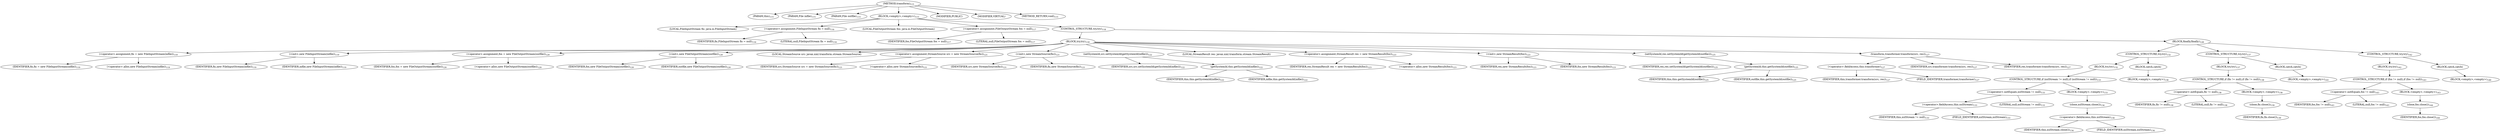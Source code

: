 digraph "transform" {  
"121" [label = <(METHOD,transform)<SUB>115</SUB>> ]
"14" [label = <(PARAM,this)<SUB>115</SUB>> ]
"122" [label = <(PARAM,File infile)<SUB>115</SUB>> ]
"123" [label = <(PARAM,File outfile)<SUB>115</SUB>> ]
"124" [label = <(BLOCK,&lt;empty&gt;,&lt;empty&gt;)<SUB>115</SUB>> ]
"8" [label = <(LOCAL,FileInputStream fis: java.io.FileInputStream)> ]
"125" [label = <(&lt;operator&gt;.assignment,FileInputStream fis = null)<SUB>116</SUB>> ]
"126" [label = <(IDENTIFIER,fis,FileInputStream fis = null)<SUB>116</SUB>> ]
"127" [label = <(LITERAL,null,FileInputStream fis = null)<SUB>116</SUB>> ]
"10" [label = <(LOCAL,FileOutputStream fos: java.io.FileOutputStream)> ]
"128" [label = <(&lt;operator&gt;.assignment,FileOutputStream fos = null)<SUB>117</SUB>> ]
"129" [label = <(IDENTIFIER,fos,FileOutputStream fos = null)<SUB>117</SUB>> ]
"130" [label = <(LITERAL,null,FileOutputStream fos = null)<SUB>117</SUB>> ]
"131" [label = <(CONTROL_STRUCTURE,try,try)<SUB>118</SUB>> ]
"132" [label = <(BLOCK,try,try)<SUB>118</SUB>> ]
"133" [label = <(&lt;operator&gt;.assignment,fis = new FileInputStream(infile))<SUB>119</SUB>> ]
"134" [label = <(IDENTIFIER,fis,fis = new FileInputStream(infile))<SUB>119</SUB>> ]
"135" [label = <(&lt;operator&gt;.alloc,new FileInputStream(infile))<SUB>119</SUB>> ]
"136" [label = <(&lt;init&gt;,new FileInputStream(infile))<SUB>119</SUB>> ]
"7" [label = <(IDENTIFIER,fis,new FileInputStream(infile))<SUB>119</SUB>> ]
"137" [label = <(IDENTIFIER,infile,new FileInputStream(infile))<SUB>119</SUB>> ]
"138" [label = <(&lt;operator&gt;.assignment,fos = new FileOutputStream(outfile))<SUB>120</SUB>> ]
"139" [label = <(IDENTIFIER,fos,fos = new FileOutputStream(outfile))<SUB>120</SUB>> ]
"140" [label = <(&lt;operator&gt;.alloc,new FileOutputStream(outfile))<SUB>120</SUB>> ]
"141" [label = <(&lt;init&gt;,new FileOutputStream(outfile))<SUB>120</SUB>> ]
"9" [label = <(IDENTIFIER,fos,new FileOutputStream(outfile))<SUB>120</SUB>> ]
"142" [label = <(IDENTIFIER,outfile,new FileOutputStream(outfile))<SUB>120</SUB>> ]
"12" [label = <(LOCAL,StreamSource src: javax.xml.transform.stream.StreamSource)> ]
"143" [label = <(&lt;operator&gt;.assignment,StreamSource src = new StreamSource(fis))<SUB>121</SUB>> ]
"144" [label = <(IDENTIFIER,src,StreamSource src = new StreamSource(fis))<SUB>121</SUB>> ]
"145" [label = <(&lt;operator&gt;.alloc,new StreamSource(fis))<SUB>121</SUB>> ]
"146" [label = <(&lt;init&gt;,new StreamSource(fis))<SUB>121</SUB>> ]
"11" [label = <(IDENTIFIER,src,new StreamSource(fis))<SUB>121</SUB>> ]
"147" [label = <(IDENTIFIER,fis,new StreamSource(fis))<SUB>121</SUB>> ]
"148" [label = <(setSystemId,src.setSystemId(getSystemId(infile)))<SUB>122</SUB>> ]
"149" [label = <(IDENTIFIER,src,src.setSystemId(getSystemId(infile)))<SUB>122</SUB>> ]
"150" [label = <(getSystemId,this.getSystemId(infile))<SUB>122</SUB>> ]
"13" [label = <(IDENTIFIER,this,this.getSystemId(infile))<SUB>122</SUB>> ]
"151" [label = <(IDENTIFIER,infile,this.getSystemId(infile))<SUB>122</SUB>> ]
"16" [label = <(LOCAL,StreamResult res: javax.xml.transform.stream.StreamResult)> ]
"152" [label = <(&lt;operator&gt;.assignment,StreamResult res = new StreamResult(fos))<SUB>123</SUB>> ]
"153" [label = <(IDENTIFIER,res,StreamResult res = new StreamResult(fos))<SUB>123</SUB>> ]
"154" [label = <(&lt;operator&gt;.alloc,new StreamResult(fos))<SUB>123</SUB>> ]
"155" [label = <(&lt;init&gt;,new StreamResult(fos))<SUB>123</SUB>> ]
"15" [label = <(IDENTIFIER,res,new StreamResult(fos))<SUB>123</SUB>> ]
"156" [label = <(IDENTIFIER,fos,new StreamResult(fos))<SUB>123</SUB>> ]
"157" [label = <(setSystemId,res.setSystemId(getSystemId(outfile)))<SUB>125</SUB>> ]
"158" [label = <(IDENTIFIER,res,res.setSystemId(getSystemId(outfile)))<SUB>125</SUB>> ]
"159" [label = <(getSystemId,this.getSystemId(outfile))<SUB>125</SUB>> ]
"17" [label = <(IDENTIFIER,this,this.getSystemId(outfile))<SUB>125</SUB>> ]
"160" [label = <(IDENTIFIER,outfile,this.getSystemId(outfile))<SUB>125</SUB>> ]
"161" [label = <(transform,transformer.transform(src, res))<SUB>127</SUB>> ]
"162" [label = <(&lt;operator&gt;.fieldAccess,this.transformer)<SUB>127</SUB>> ]
"163" [label = <(IDENTIFIER,this,transformer.transform(src, res))<SUB>127</SUB>> ]
"164" [label = <(FIELD_IDENTIFIER,transformer,transformer)<SUB>127</SUB>> ]
"165" [label = <(IDENTIFIER,src,transformer.transform(src, res))<SUB>127</SUB>> ]
"166" [label = <(IDENTIFIER,res,transformer.transform(src, res))<SUB>127</SUB>> ]
"167" [label = <(BLOCK,finally,finally)<SUB>128</SUB>> ]
"168" [label = <(CONTROL_STRUCTURE,try,try)<SUB>132</SUB>> ]
"169" [label = <(BLOCK,try,try)<SUB>132</SUB>> ]
"170" [label = <(CONTROL_STRUCTURE,if (xslStream != null),if (xslStream != null))<SUB>133</SUB>> ]
"171" [label = <(&lt;operator&gt;.notEquals,xslStream != null)<SUB>133</SUB>> ]
"172" [label = <(&lt;operator&gt;.fieldAccess,this.xslStream)<SUB>133</SUB>> ]
"173" [label = <(IDENTIFIER,this,xslStream != null)<SUB>133</SUB>> ]
"174" [label = <(FIELD_IDENTIFIER,xslStream,xslStream)<SUB>133</SUB>> ]
"175" [label = <(LITERAL,null,xslStream != null)<SUB>133</SUB>> ]
"176" [label = <(BLOCK,&lt;empty&gt;,&lt;empty&gt;)<SUB>133</SUB>> ]
"177" [label = <(close,xslStream.close())<SUB>134</SUB>> ]
"178" [label = <(&lt;operator&gt;.fieldAccess,this.xslStream)<SUB>134</SUB>> ]
"179" [label = <(IDENTIFIER,this,xslStream.close())<SUB>134</SUB>> ]
"180" [label = <(FIELD_IDENTIFIER,xslStream,xslStream)<SUB>134</SUB>> ]
"181" [label = <(BLOCK,catch,catch)> ]
"182" [label = <(BLOCK,&lt;empty&gt;,&lt;empty&gt;)<SUB>136</SUB>> ]
"183" [label = <(CONTROL_STRUCTURE,try,try)<SUB>137</SUB>> ]
"184" [label = <(BLOCK,try,try)<SUB>137</SUB>> ]
"185" [label = <(CONTROL_STRUCTURE,if (fis != null),if (fis != null))<SUB>138</SUB>> ]
"186" [label = <(&lt;operator&gt;.notEquals,fis != null)<SUB>138</SUB>> ]
"187" [label = <(IDENTIFIER,fis,fis != null)<SUB>138</SUB>> ]
"188" [label = <(LITERAL,null,fis != null)<SUB>138</SUB>> ]
"189" [label = <(BLOCK,&lt;empty&gt;,&lt;empty&gt;)<SUB>138</SUB>> ]
"190" [label = <(close,fis.close())<SUB>139</SUB>> ]
"191" [label = <(IDENTIFIER,fis,fis.close())<SUB>139</SUB>> ]
"192" [label = <(BLOCK,catch,catch)> ]
"193" [label = <(BLOCK,&lt;empty&gt;,&lt;empty&gt;)<SUB>141</SUB>> ]
"194" [label = <(CONTROL_STRUCTURE,try,try)<SUB>142</SUB>> ]
"195" [label = <(BLOCK,try,try)<SUB>142</SUB>> ]
"196" [label = <(CONTROL_STRUCTURE,if (fos != null),if (fos != null))<SUB>143</SUB>> ]
"197" [label = <(&lt;operator&gt;.notEquals,fos != null)<SUB>143</SUB>> ]
"198" [label = <(IDENTIFIER,fos,fos != null)<SUB>143</SUB>> ]
"199" [label = <(LITERAL,null,fos != null)<SUB>143</SUB>> ]
"200" [label = <(BLOCK,&lt;empty&gt;,&lt;empty&gt;)<SUB>143</SUB>> ]
"201" [label = <(close,fos.close())<SUB>144</SUB>> ]
"202" [label = <(IDENTIFIER,fos,fos.close())<SUB>144</SUB>> ]
"203" [label = <(BLOCK,catch,catch)> ]
"204" [label = <(BLOCK,&lt;empty&gt;,&lt;empty&gt;)<SUB>146</SUB>> ]
"205" [label = <(MODIFIER,PUBLIC)> ]
"206" [label = <(MODIFIER,VIRTUAL)> ]
"207" [label = <(METHOD_RETURN,void)<SUB>115</SUB>> ]
  "121" -> "14" 
  "121" -> "122" 
  "121" -> "123" 
  "121" -> "124" 
  "121" -> "205" 
  "121" -> "206" 
  "121" -> "207" 
  "124" -> "8" 
  "124" -> "125" 
  "124" -> "10" 
  "124" -> "128" 
  "124" -> "131" 
  "125" -> "126" 
  "125" -> "127" 
  "128" -> "129" 
  "128" -> "130" 
  "131" -> "132" 
  "131" -> "167" 
  "132" -> "133" 
  "132" -> "136" 
  "132" -> "138" 
  "132" -> "141" 
  "132" -> "12" 
  "132" -> "143" 
  "132" -> "146" 
  "132" -> "148" 
  "132" -> "16" 
  "132" -> "152" 
  "132" -> "155" 
  "132" -> "157" 
  "132" -> "161" 
  "133" -> "134" 
  "133" -> "135" 
  "136" -> "7" 
  "136" -> "137" 
  "138" -> "139" 
  "138" -> "140" 
  "141" -> "9" 
  "141" -> "142" 
  "143" -> "144" 
  "143" -> "145" 
  "146" -> "11" 
  "146" -> "147" 
  "148" -> "149" 
  "148" -> "150" 
  "150" -> "13" 
  "150" -> "151" 
  "152" -> "153" 
  "152" -> "154" 
  "155" -> "15" 
  "155" -> "156" 
  "157" -> "158" 
  "157" -> "159" 
  "159" -> "17" 
  "159" -> "160" 
  "161" -> "162" 
  "161" -> "165" 
  "161" -> "166" 
  "162" -> "163" 
  "162" -> "164" 
  "167" -> "168" 
  "167" -> "183" 
  "167" -> "194" 
  "168" -> "169" 
  "168" -> "181" 
  "169" -> "170" 
  "170" -> "171" 
  "170" -> "176" 
  "171" -> "172" 
  "171" -> "175" 
  "172" -> "173" 
  "172" -> "174" 
  "176" -> "177" 
  "177" -> "178" 
  "178" -> "179" 
  "178" -> "180" 
  "181" -> "182" 
  "183" -> "184" 
  "183" -> "192" 
  "184" -> "185" 
  "185" -> "186" 
  "185" -> "189" 
  "186" -> "187" 
  "186" -> "188" 
  "189" -> "190" 
  "190" -> "191" 
  "192" -> "193" 
  "194" -> "195" 
  "194" -> "203" 
  "195" -> "196" 
  "196" -> "197" 
  "196" -> "200" 
  "197" -> "198" 
  "197" -> "199" 
  "200" -> "201" 
  "201" -> "202" 
  "203" -> "204" 
}
